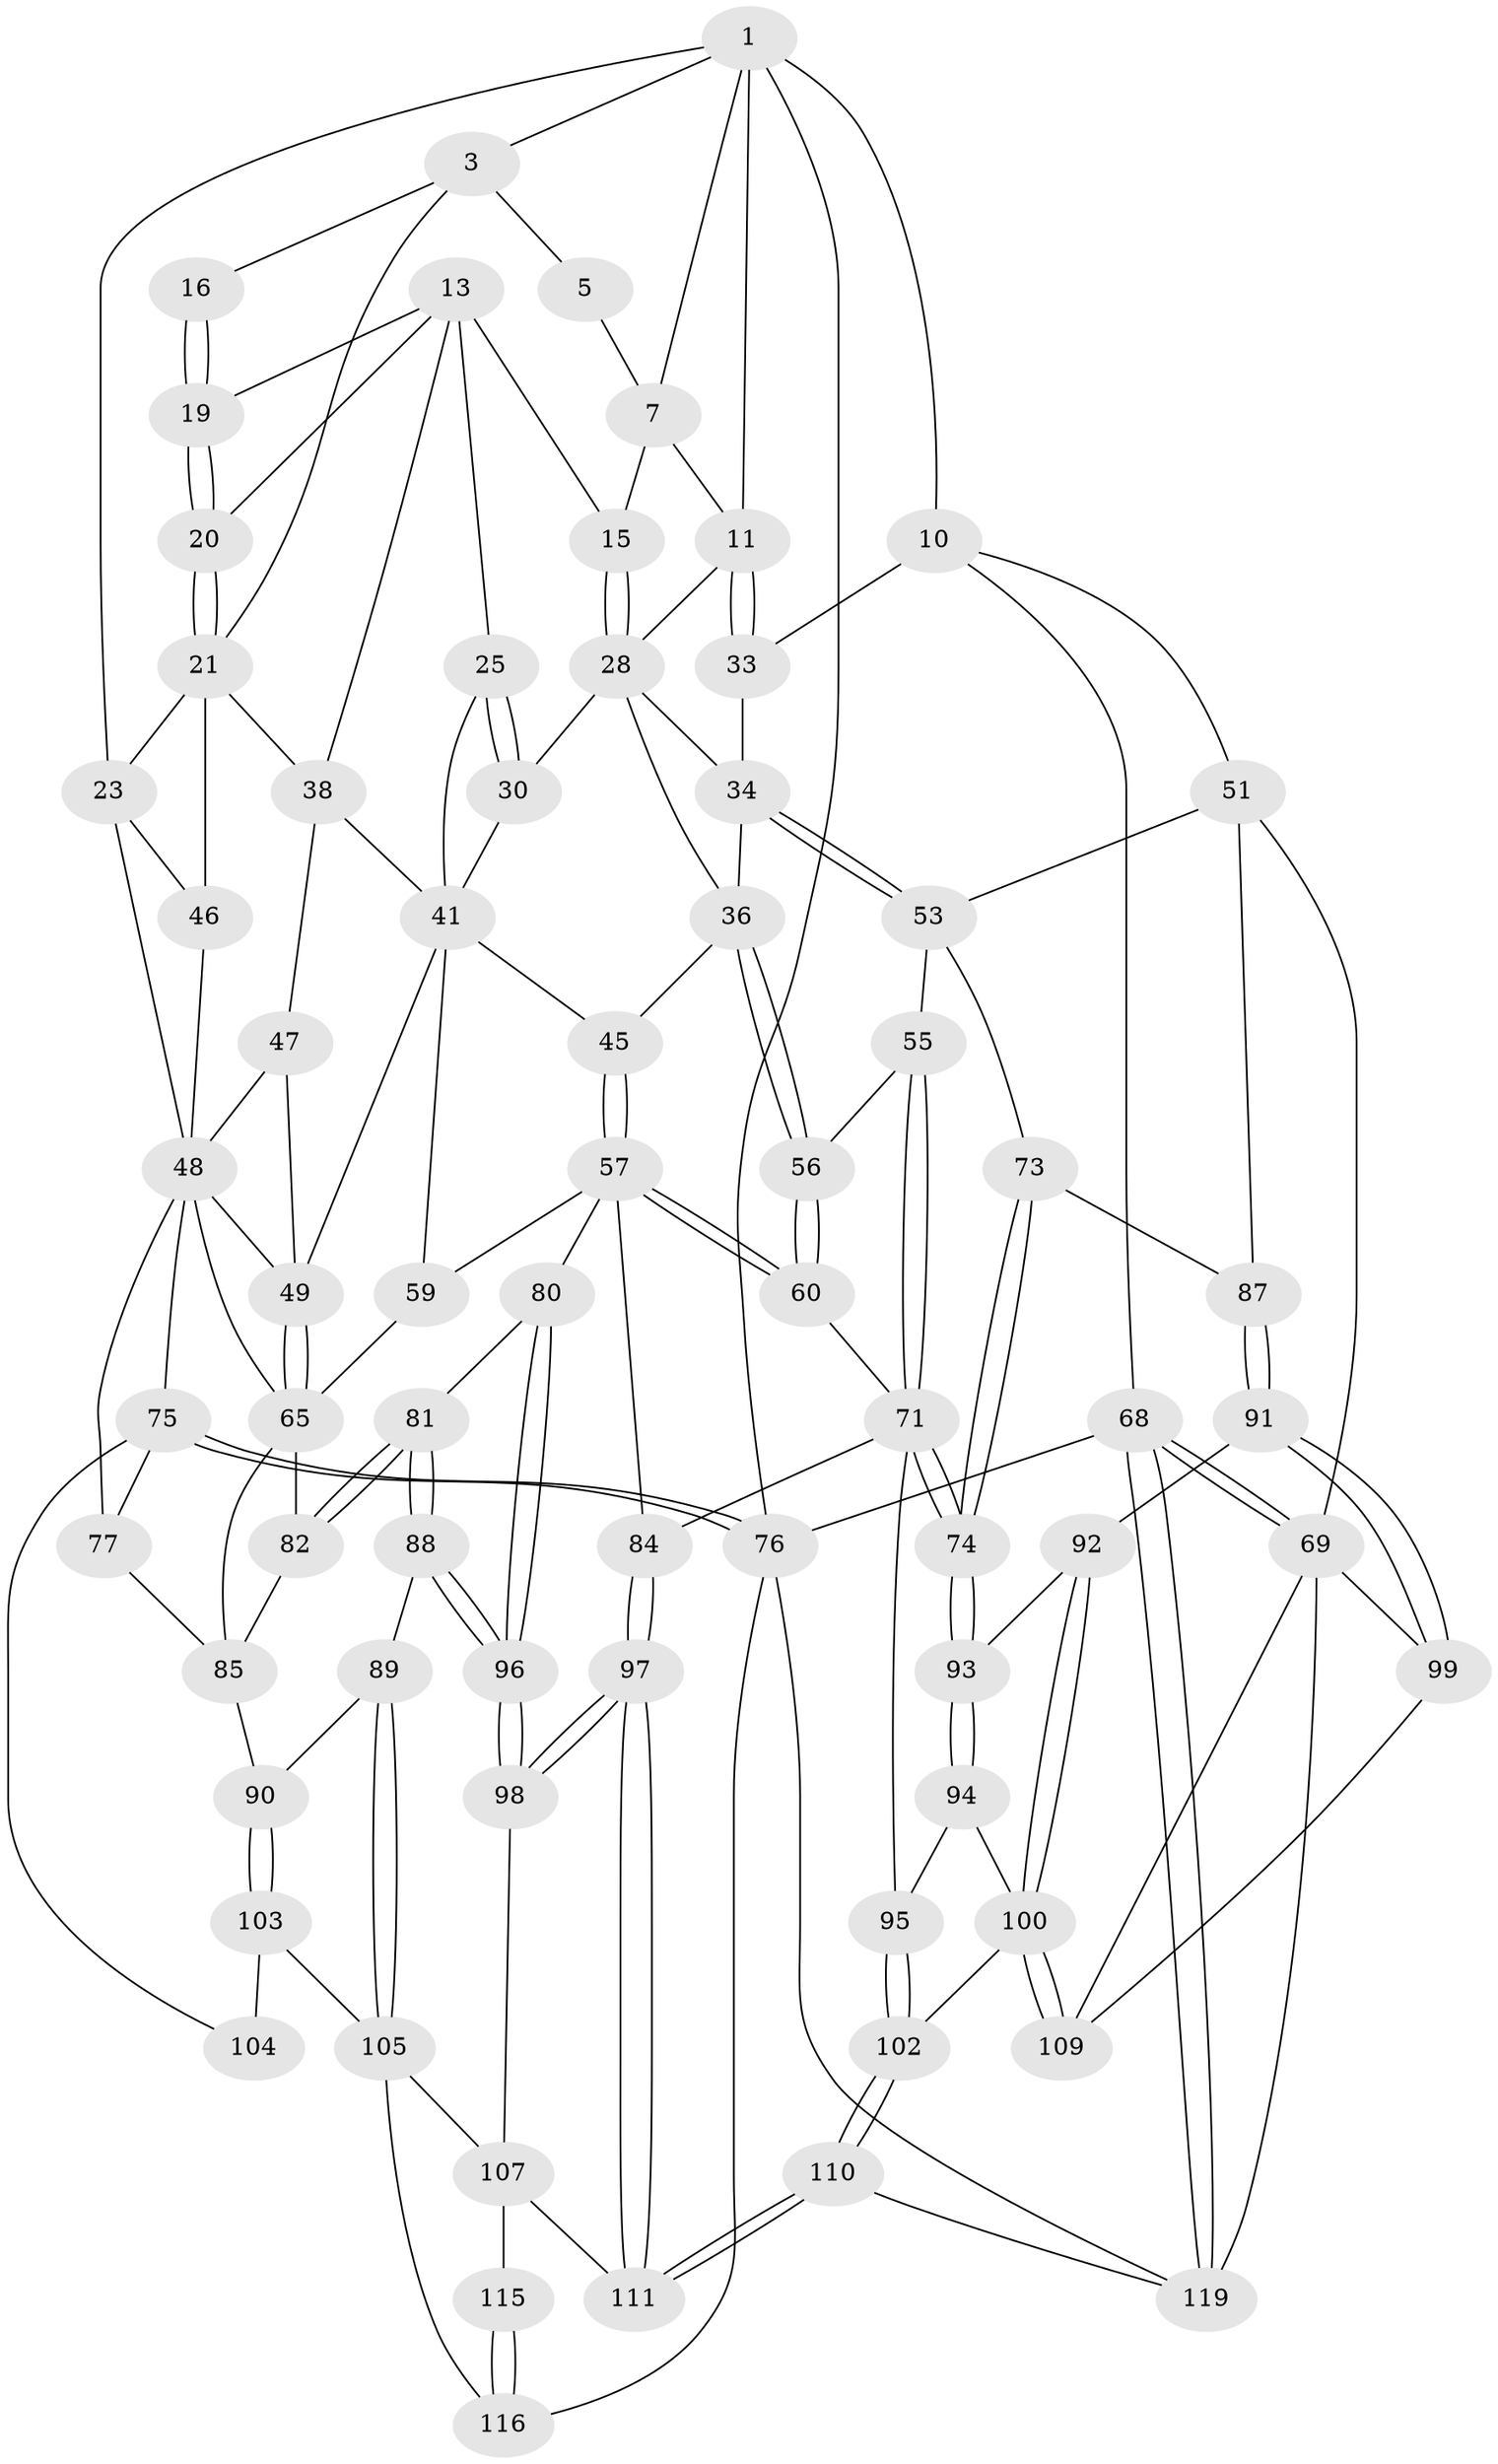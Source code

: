 // original degree distribution, {3: 0.024793388429752067, 6: 0.2396694214876033, 5: 0.48760330578512395, 4: 0.24793388429752067}
// Generated by graph-tools (version 1.1) at 2025/21/03/04/25 18:21:13]
// undirected, 72 vertices, 166 edges
graph export_dot {
graph [start="1"]
  node [color=gray90,style=filled];
  1 [pos="+0.7992859932556654+0",super="+2+6"];
  3 [pos="+0.2274973849553361+0",super="+4"];
  5 [pos="+0.6348730920166474+0"];
  7 [pos="+0.8126917421614002+0.10377292012224294",super="+8"];
  10 [pos="+1+0.102405090856687",super="+32"];
  11 [pos="+0.9020836273891998+0.16778900022988869",super="+12"];
  13 [pos="+0.432343936457215+0.07561301887808416",super="+14+17"];
  15 [pos="+0.5800152299686414+0.15076244444046277"];
  16 [pos="+0.3058451302829554+0"];
  19 [pos="+0.3476837012462841+0.17095550552637478"];
  20 [pos="+0.23805277498679858+0.2635143217299677"];
  21 [pos="+0.22111182206714047+0.26980468020252457",super="+40+22"];
  23 [pos="+0+0.3533294386671946",super="+24"];
  25 [pos="+0.4710113600772959+0.26252058104479803",super="+26"];
  28 [pos="+0.6260089227772135+0.20857144262292274",super="+31+29"];
  30 [pos="+0.5268751882943333+0.3109918959193543"];
  33 [pos="+0.9771221086635058+0.2519030841651804"];
  34 [pos="+0.8721285639123039+0.3648897629748738",super="+35"];
  36 [pos="+0.7355863269790588+0.37288991950604644",super="+37"];
  38 [pos="+0.3323288178236954+0.35378861888540664",super="+39"];
  41 [pos="+0.42841736409121006+0.43986307917149864",super="+44+42"];
  45 [pos="+0.5831643212967241+0.4027377939289699"];
  46 [pos="+0.06259653698351716+0.3354918939640952"];
  47 [pos="+0.2479736079411804+0.4576373549348585"];
  48 [pos="+0.07052950730634924+0.345526349382642",super="+61"];
  49 [pos="+0.32711847689701395+0.4749854351850352",super="+50"];
  51 [pos="+1+0.5973693734886415",super="+52"];
  53 [pos="+1+0.5414235299855783",super="+54"];
  55 [pos="+0.7975683796016959+0.5295946053553224"];
  56 [pos="+0.737388493598852+0.4517515327156944"];
  57 [pos="+0.5715493228565776+0.5677010454503464",super="+58"];
  59 [pos="+0.44827478745013266+0.5475293017742346"];
  60 [pos="+0.6083817381681936+0.5814296413423402"];
  65 [pos="+0.30285602769876985+0.5360836340011563",super="+67+66"];
  68 [pos="+1+1"];
  69 [pos="+1+1",super="+70+118"];
  71 [pos="+0.7245179710963042+0.6589276712681101",super="+72"];
  73 [pos="+0.8368803662296822+0.6839374785276552"];
  74 [pos="+0.7574760531323182+0.7113409522620753"];
  75 [pos="+0+0.7883855791244495",super="+78"];
  76 [pos="+0+1",super="+121"];
  77 [pos="+0+0.7711130295860504"];
  80 [pos="+0.4489512412506285+0.7214892087225063"];
  81 [pos="+0.3566837310637708+0.6803681937654635"];
  82 [pos="+0.3484973495619697+0.6417143364443118"];
  84 [pos="+0.5487779160294697+0.8049724790107877"];
  85 [pos="+0.18186722815339856+0.6129722687698619",super="+86"];
  87 [pos="+0.8548739773444952+0.6797606460095866"];
  88 [pos="+0.3227945452156216+0.7521951112141613"];
  89 [pos="+0.2631477631615609+0.7748349809843328"];
  90 [pos="+0.22023376666941757+0.764472208498831"];
  91 [pos="+0.9043264724236467+0.809402847349123"];
  92 [pos="+0.8556996914921645+0.7868801501723545"];
  93 [pos="+0.756162451504088+0.7191033558461319"];
  94 [pos="+0.7514620562712765+0.7292627038319555"];
  95 [pos="+0.6868351152177219+0.7747552594868646"];
  96 [pos="+0.38110286156259743+0.808074258865132"];
  97 [pos="+0.5364729975195629+0.8484921046407384"];
  98 [pos="+0.381201148919377+0.8083058720053403"];
  99 [pos="+0.9122438167557386+0.8157583579370046"];
  100 [pos="+0.7976809681371468+0.8689155174828752",super="+101"];
  102 [pos="+0.6975118517641826+0.9138635620889651"];
  103 [pos="+0.18510110593964793+0.8370611388050807",super="+106"];
  104 [pos="+0.04629068405222659+0.8545427664135645"];
  105 [pos="+0.28175728565346686+0.8367864045981409",super="+108"];
  107 [pos="+0.3583223746353026+0.8696402112729441",super="+114"];
  109 [pos="+0.8524301422223488+0.9009006354524083"];
  110 [pos="+0.5906336626527342+1"];
  111 [pos="+0.5413966774608476+0.946508320526736"];
  115 [pos="+0.3215197724066751+0.9832842528478312"];
  116 [pos="+0.2231688629754397+1"];
  119 [pos="+0.7580099769101776+1",super="+120"];
  1 -- 10 [weight=2];
  1 -- 3;
  1 -- 76;
  1 -- 23;
  1 -- 11;
  1 -- 7;
  3 -- 16;
  3 -- 5;
  3 -- 21;
  5 -- 7;
  7 -- 11;
  7 -- 15;
  10 -- 68;
  10 -- 33;
  10 -- 51;
  11 -- 33;
  11 -- 33;
  11 -- 28;
  13 -- 25 [weight=2];
  13 -- 15;
  13 -- 19;
  13 -- 20;
  13 -- 38;
  15 -- 28;
  15 -- 28;
  16 -- 19;
  16 -- 19;
  19 -- 20;
  19 -- 20;
  20 -- 21;
  20 -- 21;
  21 -- 46;
  21 -- 23;
  21 -- 38;
  23 -- 46;
  23 -- 48;
  25 -- 30;
  25 -- 30;
  25 -- 41;
  28 -- 34;
  28 -- 36;
  28 -- 30;
  30 -- 41;
  33 -- 34;
  34 -- 53;
  34 -- 53;
  34 -- 36;
  36 -- 56;
  36 -- 56;
  36 -- 45;
  38 -- 41;
  38 -- 47;
  41 -- 45;
  41 -- 59;
  41 -- 49;
  45 -- 57;
  45 -- 57;
  46 -- 48;
  47 -- 48;
  47 -- 49;
  48 -- 49;
  48 -- 65;
  48 -- 75;
  48 -- 77;
  49 -- 65;
  49 -- 65;
  51 -- 53;
  51 -- 87;
  51 -- 69;
  53 -- 73;
  53 -- 55;
  55 -- 56;
  55 -- 71;
  55 -- 71;
  56 -- 60;
  56 -- 60;
  57 -- 60;
  57 -- 60;
  57 -- 80;
  57 -- 59;
  57 -- 84;
  59 -- 65;
  60 -- 71;
  65 -- 82;
  65 -- 85;
  68 -- 69;
  68 -- 69;
  68 -- 119;
  68 -- 119;
  68 -- 76;
  69 -- 99;
  69 -- 109;
  69 -- 119;
  71 -- 74;
  71 -- 74;
  71 -- 84;
  71 -- 95;
  73 -- 74;
  73 -- 74;
  73 -- 87;
  74 -- 93;
  74 -- 93;
  75 -- 76;
  75 -- 76;
  75 -- 104;
  75 -- 77;
  76 -- 116;
  76 -- 119;
  77 -- 85;
  80 -- 81;
  80 -- 96;
  80 -- 96;
  81 -- 82;
  81 -- 82;
  81 -- 88;
  81 -- 88;
  82 -- 85;
  84 -- 97;
  84 -- 97;
  85 -- 90;
  87 -- 91;
  87 -- 91;
  88 -- 89;
  88 -- 96;
  88 -- 96;
  89 -- 90;
  89 -- 105;
  89 -- 105;
  90 -- 103;
  90 -- 103;
  91 -- 92;
  91 -- 99;
  91 -- 99;
  92 -- 93;
  92 -- 100;
  92 -- 100;
  93 -- 94;
  93 -- 94;
  94 -- 95;
  94 -- 100;
  95 -- 102;
  95 -- 102;
  96 -- 98;
  96 -- 98;
  97 -- 98;
  97 -- 98;
  97 -- 111;
  97 -- 111;
  98 -- 107;
  99 -- 109;
  100 -- 109;
  100 -- 109;
  100 -- 102;
  102 -- 110;
  102 -- 110;
  103 -- 104 [weight=2];
  103 -- 105 [weight=2];
  105 -- 107;
  105 -- 116;
  107 -- 115 [weight=2];
  107 -- 111;
  110 -- 111;
  110 -- 111;
  110 -- 119;
  115 -- 116;
  115 -- 116;
}
